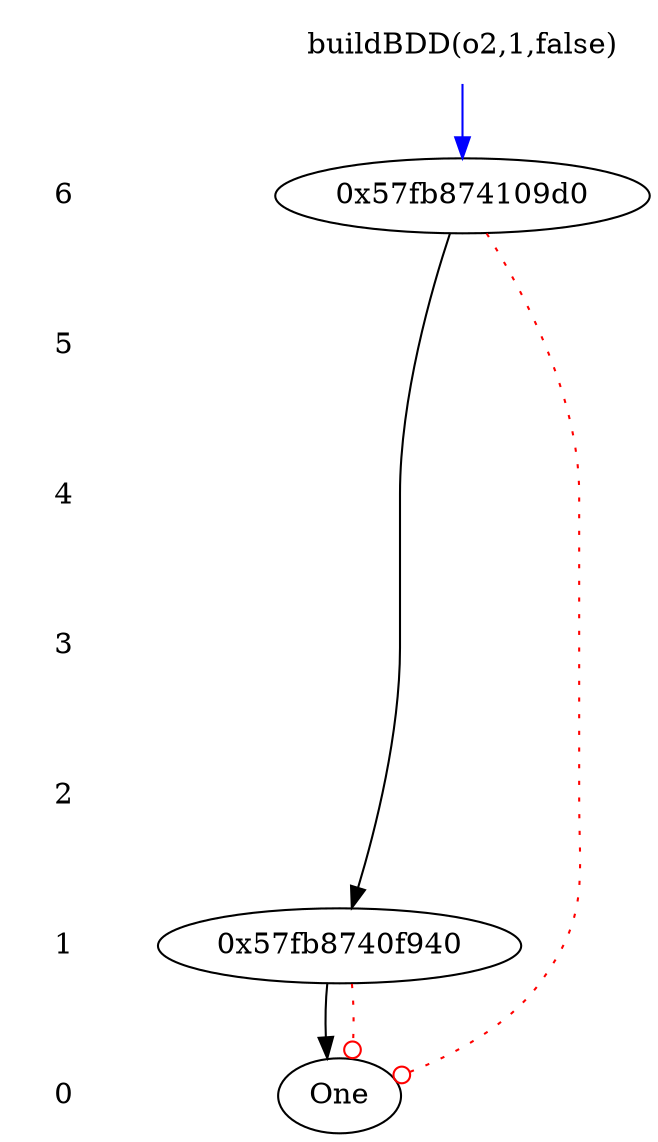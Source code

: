 digraph {
   node [shape = plaintext];
   6 -> 5 -> 4 -> 3 -> 2 -> 1 -> 0 [style = invis];
   { rank = source; "buildBDD(o2,1,false)"; }
   node [shape = ellipse];
   "buildBDD(o2,1,false)" -> "0x57fb874109d0" [color = blue];
   { rank = same; 6; "0x57fb874109d0"; }
   "0x57fb874109d0" -> "0x57fb8740f940";
   "0x57fb874109d0" -> "One"[style = dotted ] [color=red] [arrowhead=odot]
   { rank = same; 1; "0x57fb8740f940"; }
   "0x57fb8740f940" -> "One";
   "0x57fb8740f940" -> "One"[style = dotted ] [color=red] [arrowhead=odot]
   { rank = same; 0; "One"; }
}

